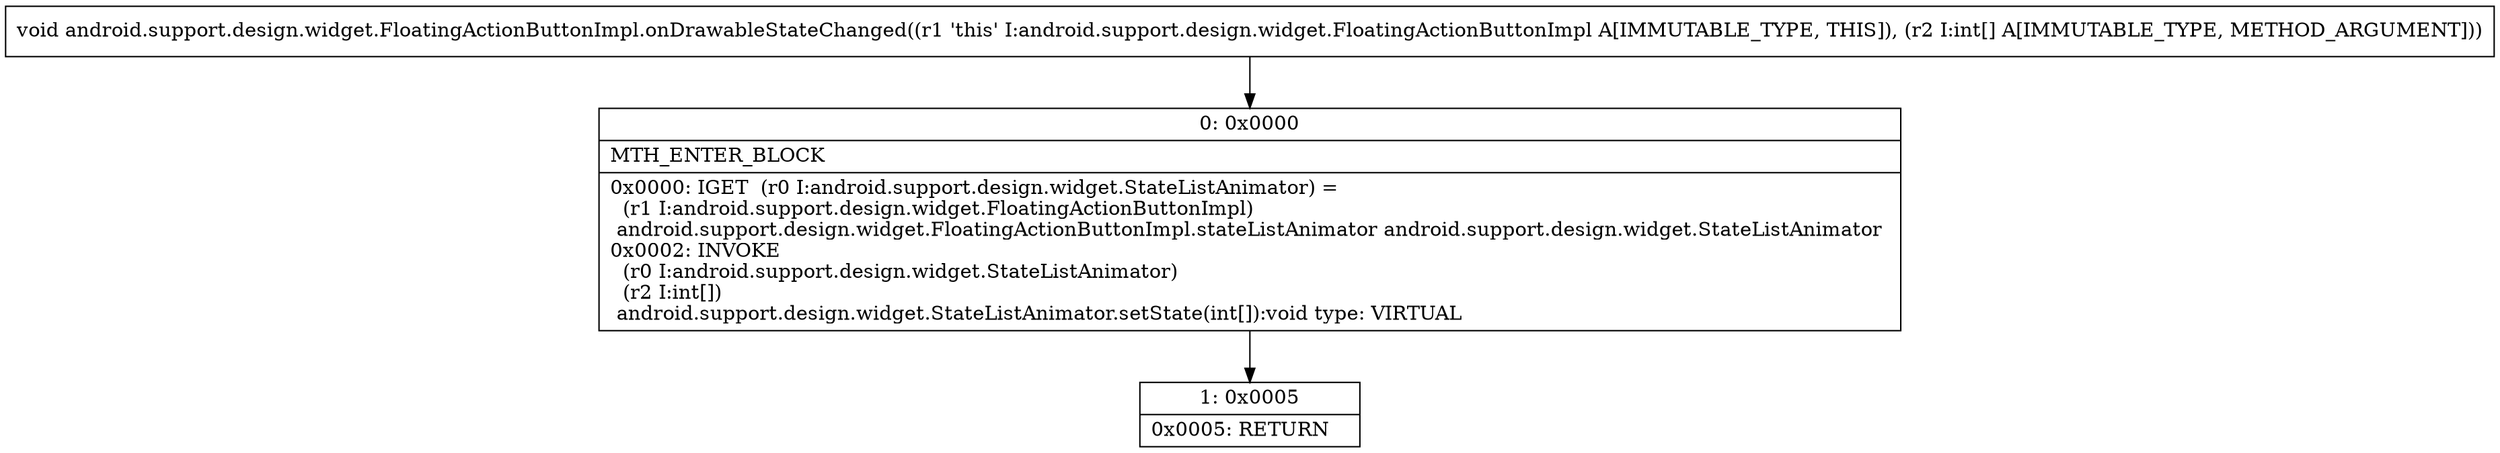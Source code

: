 digraph "CFG forandroid.support.design.widget.FloatingActionButtonImpl.onDrawableStateChanged([I)V" {
Node_0 [shape=record,label="{0\:\ 0x0000|MTH_ENTER_BLOCK\l|0x0000: IGET  (r0 I:android.support.design.widget.StateListAnimator) = \l  (r1 I:android.support.design.widget.FloatingActionButtonImpl)\l android.support.design.widget.FloatingActionButtonImpl.stateListAnimator android.support.design.widget.StateListAnimator \l0x0002: INVOKE  \l  (r0 I:android.support.design.widget.StateListAnimator)\l  (r2 I:int[])\l android.support.design.widget.StateListAnimator.setState(int[]):void type: VIRTUAL \l}"];
Node_1 [shape=record,label="{1\:\ 0x0005|0x0005: RETURN   \l}"];
MethodNode[shape=record,label="{void android.support.design.widget.FloatingActionButtonImpl.onDrawableStateChanged((r1 'this' I:android.support.design.widget.FloatingActionButtonImpl A[IMMUTABLE_TYPE, THIS]), (r2 I:int[] A[IMMUTABLE_TYPE, METHOD_ARGUMENT])) }"];
MethodNode -> Node_0;
Node_0 -> Node_1;
}

